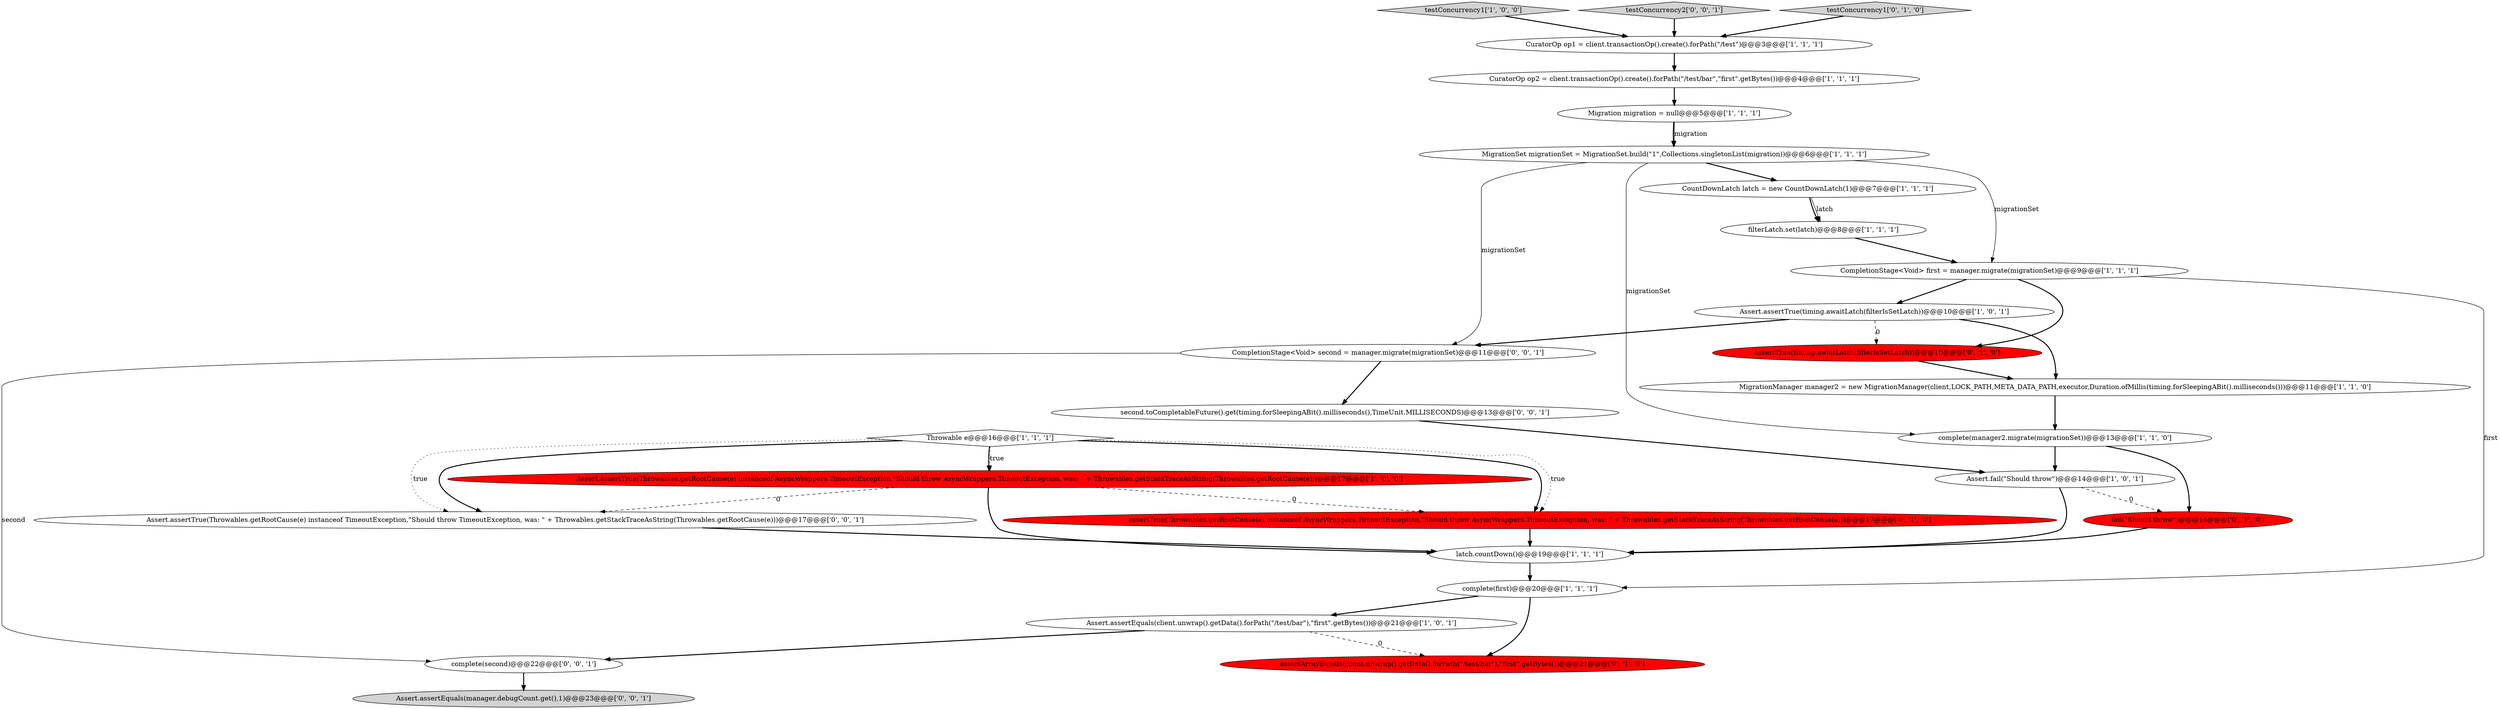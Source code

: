 digraph {
14 [style = filled, label = "Assert.fail(\"Should throw\")@@@14@@@['1', '0', '1']", fillcolor = white, shape = ellipse image = "AAA0AAABBB1BBB"];
12 [style = filled, label = "Assert.assertTrue(Throwables.getRootCause(e) instanceof AsyncWrappers.TimeoutException,\"Should throw AsyncWrappers.TimeoutException, was: \" + Throwables.getStackTraceAsString(Throwables.getRootCause(e)))@@@17@@@['1', '0', '0']", fillcolor = red, shape = ellipse image = "AAA1AAABBB1BBB"];
27 [style = filled, label = "CompletionStage<Void> second = manager.migrate(migrationSet)@@@11@@@['0', '0', '1']", fillcolor = white, shape = ellipse image = "AAA0AAABBB3BBB"];
20 [style = filled, label = "assertTrue(Throwables.getRootCause(e) instanceof AsyncWrappers.TimeoutException,\"Should throw AsyncWrappers.TimeoutException, was: \" + Throwables.getStackTraceAsString(Throwables.getRootCause(e)))@@@17@@@['0', '1', '0']", fillcolor = red, shape = ellipse image = "AAA1AAABBB2BBB"];
3 [style = filled, label = "Assert.assertEquals(client.unwrap().getData().forPath(\"/test/bar\"),\"first\".getBytes())@@@21@@@['1', '0', '1']", fillcolor = white, shape = ellipse image = "AAA0AAABBB1BBB"];
7 [style = filled, label = "Throwable e@@@16@@@['1', '1', '1']", fillcolor = white, shape = diamond image = "AAA0AAABBB1BBB"];
26 [style = filled, label = "second.toCompletableFuture().get(timing.forSleepingABit().milliseconds(),TimeUnit.MILLISECONDS)@@@13@@@['0', '0', '1']", fillcolor = white, shape = ellipse image = "AAA0AAABBB3BBB"];
22 [style = filled, label = "complete(second)@@@22@@@['0', '0', '1']", fillcolor = white, shape = ellipse image = "AAA0AAABBB3BBB"];
24 [style = filled, label = "Assert.assertTrue(Throwables.getRootCause(e) instanceof TimeoutException,\"Should throw TimeoutException, was: \" + Throwables.getStackTraceAsString(Throwables.getRootCause(e)))@@@17@@@['0', '0', '1']", fillcolor = white, shape = ellipse image = "AAA0AAABBB3BBB"];
0 [style = filled, label = "testConcurrency1['1', '0', '0']", fillcolor = lightgray, shape = diamond image = "AAA0AAABBB1BBB"];
25 [style = filled, label = "Assert.assertEquals(manager.debugCount.get(),1)@@@23@@@['0', '0', '1']", fillcolor = lightgray, shape = ellipse image = "AAA0AAABBB3BBB"];
15 [style = filled, label = "complete(first)@@@20@@@['1', '1', '1']", fillcolor = white, shape = ellipse image = "AAA0AAABBB1BBB"];
21 [style = filled, label = "assertArrayEquals(client.unwrap().getData().forPath(\"/test/bar\"),\"first\".getBytes())@@@21@@@['0', '1', '0']", fillcolor = red, shape = ellipse image = "AAA1AAABBB2BBB"];
17 [style = filled, label = "fail(\"Should throw\")@@@14@@@['0', '1', '0']", fillcolor = red, shape = ellipse image = "AAA1AAABBB2BBB"];
19 [style = filled, label = "assertTrue(timing.awaitLatch(filterIsSetLatch))@@@10@@@['0', '1', '0']", fillcolor = red, shape = ellipse image = "AAA1AAABBB2BBB"];
10 [style = filled, label = "Assert.assertTrue(timing.awaitLatch(filterIsSetLatch))@@@10@@@['1', '0', '1']", fillcolor = white, shape = ellipse image = "AAA0AAABBB1BBB"];
23 [style = filled, label = "testConcurrency2['0', '0', '1']", fillcolor = lightgray, shape = diamond image = "AAA0AAABBB3BBB"];
13 [style = filled, label = "latch.countDown()@@@19@@@['1', '1', '1']", fillcolor = white, shape = ellipse image = "AAA0AAABBB1BBB"];
9 [style = filled, label = "complete(manager2.migrate(migrationSet))@@@13@@@['1', '1', '0']", fillcolor = white, shape = ellipse image = "AAA0AAABBB1BBB"];
2 [style = filled, label = "MigrationManager manager2 = new MigrationManager(client,LOCK_PATH,META_DATA_PATH,executor,Duration.ofMillis(timing.forSleepingABit().milliseconds()))@@@11@@@['1', '1', '0']", fillcolor = white, shape = ellipse image = "AAA0AAABBB1BBB"];
18 [style = filled, label = "testConcurrency1['0', '1', '0']", fillcolor = lightgray, shape = diamond image = "AAA0AAABBB2BBB"];
8 [style = filled, label = "filterLatch.set(latch)@@@8@@@['1', '1', '1']", fillcolor = white, shape = ellipse image = "AAA0AAABBB1BBB"];
5 [style = filled, label = "MigrationSet migrationSet = MigrationSet.build(\"1\",Collections.singletonList(migration))@@@6@@@['1', '1', '1']", fillcolor = white, shape = ellipse image = "AAA0AAABBB1BBB"];
4 [style = filled, label = "Migration migration = null@@@5@@@['1', '1', '1']", fillcolor = white, shape = ellipse image = "AAA0AAABBB1BBB"];
1 [style = filled, label = "CuratorOp op2 = client.transactionOp().create().forPath(\"/test/bar\",\"first\".getBytes())@@@4@@@['1', '1', '1']", fillcolor = white, shape = ellipse image = "AAA0AAABBB1BBB"];
6 [style = filled, label = "CuratorOp op1 = client.transactionOp().create().forPath(\"/test\")@@@3@@@['1', '1', '1']", fillcolor = white, shape = ellipse image = "AAA0AAABBB1BBB"];
11 [style = filled, label = "CompletionStage<Void> first = manager.migrate(migrationSet)@@@9@@@['1', '1', '1']", fillcolor = white, shape = ellipse image = "AAA0AAABBB1BBB"];
16 [style = filled, label = "CountDownLatch latch = new CountDownLatch(1)@@@7@@@['1', '1', '1']", fillcolor = white, shape = ellipse image = "AAA0AAABBB1BBB"];
11->15 [style = solid, label="first"];
22->25 [style = bold, label=""];
1->4 [style = bold, label=""];
20->13 [style = bold, label=""];
12->20 [style = dashed, label="0"];
16->8 [style = bold, label=""];
3->21 [style = dashed, label="0"];
7->12 [style = bold, label=""];
0->6 [style = bold, label=""];
15->21 [style = bold, label=""];
10->27 [style = bold, label=""];
5->11 [style = solid, label="migrationSet"];
16->8 [style = solid, label="latch"];
10->19 [style = dashed, label="0"];
26->14 [style = bold, label=""];
9->17 [style = bold, label=""];
19->2 [style = bold, label=""];
2->9 [style = bold, label=""];
7->20 [style = bold, label=""];
11->19 [style = bold, label=""];
15->3 [style = bold, label=""];
3->22 [style = bold, label=""];
7->24 [style = dotted, label="true"];
5->27 [style = solid, label="migrationSet"];
7->12 [style = dotted, label="true"];
7->20 [style = dotted, label="true"];
5->16 [style = bold, label=""];
6->1 [style = bold, label=""];
12->13 [style = bold, label=""];
7->24 [style = bold, label=""];
5->9 [style = solid, label="migrationSet"];
27->22 [style = solid, label="second"];
18->6 [style = bold, label=""];
11->10 [style = bold, label=""];
23->6 [style = bold, label=""];
12->24 [style = dashed, label="0"];
9->14 [style = bold, label=""];
14->17 [style = dashed, label="0"];
10->2 [style = bold, label=""];
17->13 [style = bold, label=""];
13->15 [style = bold, label=""];
14->13 [style = bold, label=""];
8->11 [style = bold, label=""];
4->5 [style = bold, label=""];
4->5 [style = solid, label="migration"];
24->13 [style = bold, label=""];
27->26 [style = bold, label=""];
}
